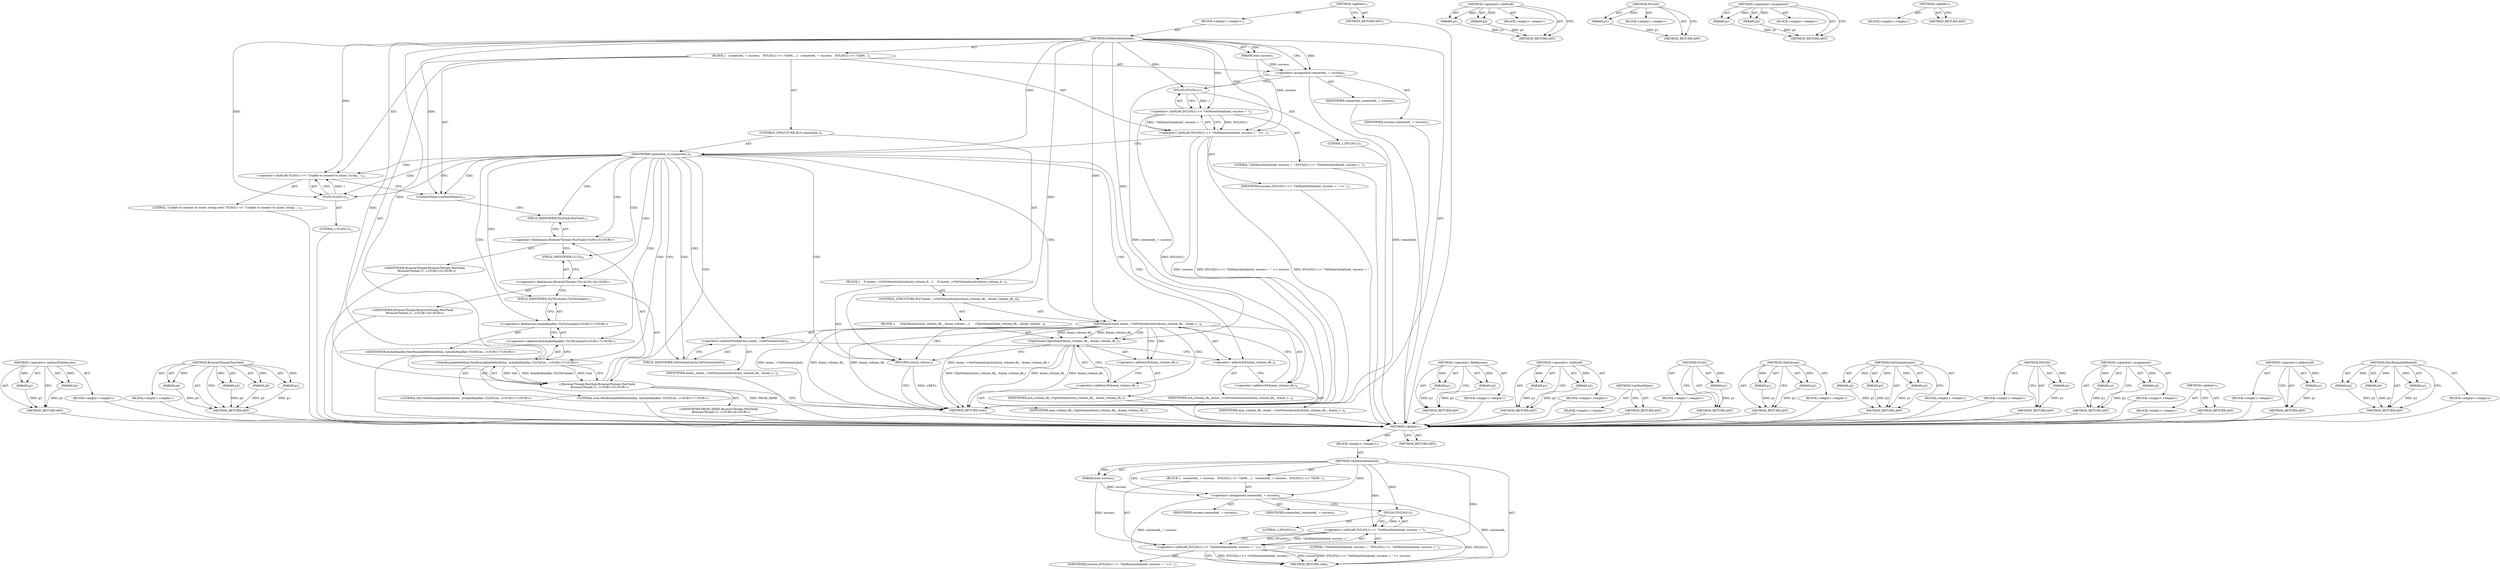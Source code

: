 digraph "NewRunnableMethod" {
vulnerable_6 [label=<(METHOD,&lt;global&gt;)<SUB>1</SUB>>];
vulnerable_7 [label=<(BLOCK,&lt;empty&gt;,&lt;empty&gt;)<SUB>1</SUB>>];
vulnerable_8 [label=<(METHOD,OnMixerInitialized)<SUB>1</SUB>>];
vulnerable_9 [label=<(PARAM,bool success)<SUB>1</SUB>>];
vulnerable_10 [label=<(BLOCK,{
   connected_ = success;
   DVLOG(1) &lt;&lt; &quot;OnMi...,{
   connected_ = success;
   DVLOG(1) &lt;&lt; &quot;OnMi...)<SUB>1</SUB>>];
vulnerable_11 [label=<(&lt;operator&gt;.assignment,connected_ = success)<SUB>2</SUB>>];
vulnerable_12 [label=<(IDENTIFIER,connected_,connected_ = success)<SUB>2</SUB>>];
vulnerable_13 [label=<(IDENTIFIER,success,connected_ = success)<SUB>2</SUB>>];
vulnerable_14 [label=<(&lt;operator&gt;.shiftLeft,DVLOG(1) &lt;&lt; &quot;OnMixerInitialized, success = &quot; &lt;&lt;...)<SUB>3</SUB>>];
vulnerable_15 [label=<(&lt;operator&gt;.shiftLeft,DVLOG(1) &lt;&lt; &quot;OnMixerInitialized, success = &quot;)<SUB>3</SUB>>];
vulnerable_16 [label=<(DVLOG,DVLOG(1))<SUB>3</SUB>>];
vulnerable_17 [label=<(LITERAL,1,DVLOG(1))<SUB>3</SUB>>];
vulnerable_18 [label=<(LITERAL,&quot;OnMixerInitialized, success = &quot;,DVLOG(1) &lt;&lt; &quot;OnMixerInitialized, success = &quot;)<SUB>3</SUB>>];
vulnerable_19 [label=<(IDENTIFIER,success,DVLOG(1) &lt;&lt; &quot;OnMixerInitialized, success = &quot; &lt;&lt;...)<SUB>3</SUB>>];
vulnerable_20 [label=<(METHOD_RETURN,void)<SUB>1</SUB>>];
vulnerable_22 [label=<(METHOD_RETURN,ANY)<SUB>1</SUB>>];
vulnerable_46 [label=<(METHOD,&lt;operator&gt;.shiftLeft)>];
vulnerable_47 [label=<(PARAM,p1)>];
vulnerable_48 [label=<(PARAM,p2)>];
vulnerable_49 [label=<(BLOCK,&lt;empty&gt;,&lt;empty&gt;)>];
vulnerable_50 [label=<(METHOD_RETURN,ANY)>];
vulnerable_51 [label=<(METHOD,DVLOG)>];
vulnerable_52 [label=<(PARAM,p1)>];
vulnerable_53 [label=<(BLOCK,&lt;empty&gt;,&lt;empty&gt;)>];
vulnerable_54 [label=<(METHOD_RETURN,ANY)>];
vulnerable_41 [label=<(METHOD,&lt;operator&gt;.assignment)>];
vulnerable_42 [label=<(PARAM,p1)>];
vulnerable_43 [label=<(PARAM,p2)>];
vulnerable_44 [label=<(BLOCK,&lt;empty&gt;,&lt;empty&gt;)>];
vulnerable_45 [label=<(METHOD_RETURN,ANY)>];
vulnerable_35 [label=<(METHOD,&lt;global&gt;)<SUB>1</SUB>>];
vulnerable_36 [label=<(BLOCK,&lt;empty&gt;,&lt;empty&gt;)>];
vulnerable_37 [label=<(METHOD_RETURN,ANY)>];
fixed_104 [label=<(METHOD,&lt;operator&gt;.indirectFieldAccess)>];
fixed_105 [label=<(PARAM,p1)>];
fixed_106 [label=<(PARAM,p2)>];
fixed_107 [label=<(BLOCK,&lt;empty&gt;,&lt;empty&gt;)>];
fixed_108 [label=<(METHOD_RETURN,ANY)>];
fixed_125 [label=<(METHOD,BrowserThread.PostTask)>];
fixed_126 [label=<(PARAM,p1)>];
fixed_127 [label=<(PARAM,p2)>];
fixed_128 [label=<(PARAM,p3)>];
fixed_129 [label=<(PARAM,p4)>];
fixed_130 [label=<(BLOCK,&lt;empty&gt;,&lt;empty&gt;)>];
fixed_131 [label=<(METHOD_RETURN,ANY)>];
fixed_6 [label=<(METHOD,&lt;global&gt;)<SUB>1</SUB>>];
fixed_7 [label=<(BLOCK,&lt;empty&gt;,&lt;empty&gt;)<SUB>1</SUB>>];
fixed_8 [label=<(METHOD,OnMixerInitialized)<SUB>1</SUB>>];
fixed_9 [label=<(PARAM,bool success)<SUB>1</SUB>>];
fixed_10 [label=<(BLOCK,{
   connected_ = success;
   DVLOG(1) &lt;&lt; &quot;OnMi...,{
   connected_ = success;
   DVLOG(1) &lt;&lt; &quot;OnMi...)<SUB>1</SUB>>];
fixed_11 [label=<(&lt;operator&gt;.assignment,connected_ = success)<SUB>2</SUB>>];
fixed_12 [label=<(IDENTIFIER,connected_,connected_ = success)<SUB>2</SUB>>];
fixed_13 [label=<(IDENTIFIER,success,connected_ = success)<SUB>2</SUB>>];
fixed_14 [label=<(&lt;operator&gt;.shiftLeft,DVLOG(1) &lt;&lt; &quot;OnMixerInitialized, success = &quot; &lt;&lt;...)<SUB>3</SUB>>];
fixed_15 [label=<(&lt;operator&gt;.shiftLeft,DVLOG(1) &lt;&lt; &quot;OnMixerInitialized, success = &quot;)<SUB>3</SUB>>];
fixed_16 [label=<(DVLOG,DVLOG(1))<SUB>3</SUB>>];
fixed_17 [label=<(LITERAL,1,DVLOG(1))<SUB>3</SUB>>];
fixed_18 [label=<(LITERAL,&quot;OnMixerInitialized, success = &quot;,DVLOG(1) &lt;&lt; &quot;OnMixerInitialized, success = &quot;)<SUB>3</SUB>>];
fixed_19 [label=<(IDENTIFIER,success,DVLOG(1) &lt;&lt; &quot;OnMixerInitialized, success = &quot; &lt;&lt;...)<SUB>3</SUB>>];
fixed_20 [label=<(CONTROL_STRUCTURE,IF,if (connected_))<SUB>5</SUB>>];
fixed_21 [label=<(IDENTIFIER,connected_,if (connected_))<SUB>5</SUB>>];
fixed_22 [label=<(BLOCK,{
    if (mixer_-&gt;GetVolumeLimits(&amp;min_volume_d...,{
    if (mixer_-&gt;GetVolumeLimits(&amp;min_volume_d...)<SUB>5</SUB>>];
fixed_23 [label=<(CONTROL_STRUCTURE,IF,if (mixer_-&gt;GetVolumeLimits(&amp;min_volume_db_, &amp;max_volume_db_)))<SUB>6</SUB>>];
fixed_24 [label=<(GetVolumeLimits,mixer_-&gt;GetVolumeLimits(&amp;min_volume_db_, &amp;max_v...)<SUB>6</SUB>>];
fixed_25 [label=<(&lt;operator&gt;.indirectFieldAccess,mixer_-&gt;GetVolumeLimits)<SUB>6</SUB>>];
fixed_26 [label=<(IDENTIFIER,mixer_,mixer_-&gt;GetVolumeLimits(&amp;min_volume_db_, &amp;max_v...)<SUB>6</SUB>>];
fixed_27 [label=<(FIELD_IDENTIFIER,GetVolumeLimits,GetVolumeLimits)<SUB>6</SUB>>];
fixed_28 [label=<(&lt;operator&gt;.addressOf,&amp;min_volume_db_)<SUB>6</SUB>>];
fixed_29 [label=<(IDENTIFIER,min_volume_db_,mixer_-&gt;GetVolumeLimits(&amp;min_volume_db_, &amp;max_v...)<SUB>6</SUB>>];
fixed_30 [label=<(&lt;operator&gt;.addressOf,&amp;max_volume_db_)<SUB>6</SUB>>];
fixed_31 [label=<(IDENTIFIER,max_volume_db_,mixer_-&gt;GetVolumeLimits(&amp;min_volume_db_, &amp;max_v...)<SUB>6</SUB>>];
fixed_32 [label=<(BLOCK,{
      ClipVolume(&amp;min_volume_db_, &amp;max_volume...,{
      ClipVolume(&amp;min_volume_db_, &amp;max_volume...)<SUB>6</SUB>>];
fixed_33 [label=<(ClipVolume,ClipVolume(&amp;min_volume_db_, &amp;max_volume_db_))<SUB>7</SUB>>];
fixed_34 [label=<(&lt;operator&gt;.addressOf,&amp;min_volume_db_)<SUB>7</SUB>>];
fixed_35 [label=<(IDENTIFIER,min_volume_db_,ClipVolume(&amp;min_volume_db_, &amp;max_volume_db_))<SUB>7</SUB>>];
fixed_36 [label=<(&lt;operator&gt;.addressOf,&amp;max_volume_db_)<SUB>7</SUB>>];
fixed_37 [label=<(IDENTIFIER,max_volume_db_,ClipVolume(&amp;min_volume_db_, &amp;max_volume_db_))<SUB>7</SUB>>];
fixed_38 [label=<(RETURN,return;,return;)<SUB>9</SUB>>];
fixed_39 [label=<(&lt;operator&gt;.shiftLeft,VLOG(1) &lt;&lt; &quot;Unable to connect to mixer, trying ...)<SUB>12</SUB>>];
fixed_40 [label=<(VLOG,VLOG(1))<SUB>12</SUB>>];
fixed_41 [label=<(LITERAL,1,VLOG(1))<SUB>12</SUB>>];
fixed_42 [label=<(LITERAL,&quot;Unable to connect to mixer, trying next&quot;,VLOG(1) &lt;&lt; &quot;Unable to connect to mixer, trying ...)<SUB>12</SUB>>];
fixed_43 [label=<(UseNextMixer,UseNextMixer())<SUB>13</SUB>>];
fixed_44 [label="<(BrowserThread.PostTask,BrowserThread::PostTask(
      BrowserThread::U...)<SUB>15</SUB>>"];
fixed_45 [label="<(&lt;operator&gt;.fieldAccess,BrowserThread::PostTask)<SUB>15</SUB>>"];
fixed_46 [label="<(IDENTIFIER,BrowserThread,BrowserThread::PostTask(
      BrowserThread::U...)<SUB>15</SUB>>"];
fixed_47 [label=<(FIELD_IDENTIFIER,PostTask,PostTask)<SUB>15</SUB>>];
fixed_48 [label="<(&lt;operator&gt;.fieldAccess,BrowserThread::UI)<SUB>16</SUB>>"];
fixed_49 [label="<(IDENTIFIER,BrowserThread,BrowserThread::PostTask(
      BrowserThread::U...)<SUB>16</SUB>>"];
fixed_50 [label=<(FIELD_IDENTIFIER,UI,UI)<SUB>16</SUB>>];
fixed_51 [label="<(IDENTIFIER,FROM_HERE,BrowserThread::PostTask(
      BrowserThread::U...)<SUB>16</SUB>>"];
fixed_52 [label="<(NewRunnableMethod,NewRunnableMethod(this, &amp;AudioHandler::TryToCon...)<SUB>17</SUB>>"];
fixed_53 [label="<(LITERAL,this,NewRunnableMethod(this, &amp;AudioHandler::TryToCon...)<SUB>17</SUB>>"];
fixed_54 [label="<(&lt;operator&gt;.addressOf,&amp;AudioHandler::TryToConnect)<SUB>17</SUB>>"];
fixed_55 [label="<(&lt;operator&gt;.fieldAccess,AudioHandler::TryToConnect)<SUB>17</SUB>>"];
fixed_56 [label="<(IDENTIFIER,AudioHandler,NewRunnableMethod(this, &amp;AudioHandler::TryToCon...)<SUB>17</SUB>>"];
fixed_57 [label=<(FIELD_IDENTIFIER,TryToConnect,TryToConnect)<SUB>17</SUB>>];
fixed_58 [label="<(LITERAL,true,NewRunnableMethod(this, &amp;AudioHandler::TryToCon...)<SUB>17</SUB>>"];
fixed_59 [label=<(METHOD_RETURN,void)<SUB>1</SUB>>];
fixed_61 [label=<(METHOD_RETURN,ANY)<SUB>1</SUB>>];
fixed_132 [label=<(METHOD,&lt;operator&gt;.fieldAccess)>];
fixed_133 [label=<(PARAM,p1)>];
fixed_134 [label=<(PARAM,p2)>];
fixed_135 [label=<(BLOCK,&lt;empty&gt;,&lt;empty&gt;)>];
fixed_136 [label=<(METHOD_RETURN,ANY)>];
fixed_89 [label=<(METHOD,&lt;operator&gt;.shiftLeft)>];
fixed_90 [label=<(PARAM,p1)>];
fixed_91 [label=<(PARAM,p2)>];
fixed_92 [label=<(BLOCK,&lt;empty&gt;,&lt;empty&gt;)>];
fixed_93 [label=<(METHOD_RETURN,ANY)>];
fixed_122 [label=<(METHOD,UseNextMixer)>];
fixed_123 [label=<(BLOCK,&lt;empty&gt;,&lt;empty&gt;)>];
fixed_124 [label=<(METHOD_RETURN,ANY)>];
fixed_118 [label=<(METHOD,VLOG)>];
fixed_119 [label=<(PARAM,p1)>];
fixed_120 [label=<(BLOCK,&lt;empty&gt;,&lt;empty&gt;)>];
fixed_121 [label=<(METHOD_RETURN,ANY)>];
fixed_113 [label=<(METHOD,ClipVolume)>];
fixed_114 [label=<(PARAM,p1)>];
fixed_115 [label=<(PARAM,p2)>];
fixed_116 [label=<(BLOCK,&lt;empty&gt;,&lt;empty&gt;)>];
fixed_117 [label=<(METHOD_RETURN,ANY)>];
fixed_98 [label=<(METHOD,GetVolumeLimits)>];
fixed_99 [label=<(PARAM,p1)>];
fixed_100 [label=<(PARAM,p2)>];
fixed_101 [label=<(PARAM,p3)>];
fixed_102 [label=<(BLOCK,&lt;empty&gt;,&lt;empty&gt;)>];
fixed_103 [label=<(METHOD_RETURN,ANY)>];
fixed_94 [label=<(METHOD,DVLOG)>];
fixed_95 [label=<(PARAM,p1)>];
fixed_96 [label=<(BLOCK,&lt;empty&gt;,&lt;empty&gt;)>];
fixed_97 [label=<(METHOD_RETURN,ANY)>];
fixed_84 [label=<(METHOD,&lt;operator&gt;.assignment)>];
fixed_85 [label=<(PARAM,p1)>];
fixed_86 [label=<(PARAM,p2)>];
fixed_87 [label=<(BLOCK,&lt;empty&gt;,&lt;empty&gt;)>];
fixed_88 [label=<(METHOD_RETURN,ANY)>];
fixed_78 [label=<(METHOD,&lt;global&gt;)<SUB>1</SUB>>];
fixed_79 [label=<(BLOCK,&lt;empty&gt;,&lt;empty&gt;)>];
fixed_80 [label=<(METHOD_RETURN,ANY)>];
fixed_109 [label=<(METHOD,&lt;operator&gt;.addressOf)>];
fixed_110 [label=<(PARAM,p1)>];
fixed_111 [label=<(BLOCK,&lt;empty&gt;,&lt;empty&gt;)>];
fixed_112 [label=<(METHOD_RETURN,ANY)>];
fixed_137 [label=<(METHOD,NewRunnableMethod)>];
fixed_138 [label=<(PARAM,p1)>];
fixed_139 [label=<(PARAM,p2)>];
fixed_140 [label=<(PARAM,p3)>];
fixed_141 [label=<(BLOCK,&lt;empty&gt;,&lt;empty&gt;)>];
fixed_142 [label=<(METHOD_RETURN,ANY)>];
vulnerable_6 -> vulnerable_7  [key=0, label="AST: "];
vulnerable_6 -> vulnerable_22  [key=0, label="AST: "];
vulnerable_6 -> vulnerable_22  [key=1, label="CFG: "];
vulnerable_7 -> vulnerable_8  [key=0, label="AST: "];
vulnerable_8 -> vulnerable_9  [key=0, label="AST: "];
vulnerable_8 -> vulnerable_9  [key=1, label="DDG: "];
vulnerable_8 -> vulnerable_10  [key=0, label="AST: "];
vulnerable_8 -> vulnerable_20  [key=0, label="AST: "];
vulnerable_8 -> vulnerable_11  [key=0, label="CFG: "];
vulnerable_8 -> vulnerable_11  [key=1, label="DDG: "];
vulnerable_8 -> vulnerable_14  [key=0, label="DDG: "];
vulnerable_8 -> vulnerable_15  [key=0, label="DDG: "];
vulnerable_8 -> vulnerable_16  [key=0, label="DDG: "];
vulnerable_9 -> vulnerable_11  [key=0, label="DDG: success"];
vulnerable_9 -> vulnerable_14  [key=0, label="DDG: success"];
vulnerable_10 -> vulnerable_11  [key=0, label="AST: "];
vulnerable_10 -> vulnerable_14  [key=0, label="AST: "];
vulnerable_11 -> vulnerable_12  [key=0, label="AST: "];
vulnerable_11 -> vulnerable_13  [key=0, label="AST: "];
vulnerable_11 -> vulnerable_16  [key=0, label="CFG: "];
vulnerable_11 -> vulnerable_20  [key=0, label="DDG: connected_ = success"];
vulnerable_11 -> vulnerable_20  [key=1, label="DDG: connected_"];
vulnerable_14 -> vulnerable_15  [key=0, label="AST: "];
vulnerable_14 -> vulnerable_19  [key=0, label="AST: "];
vulnerable_14 -> vulnerable_20  [key=0, label="CFG: "];
vulnerable_14 -> vulnerable_20  [key=1, label="DDG: DVLOG(1) &lt;&lt; &quot;OnMixerInitialized, success = &quot;"];
vulnerable_14 -> vulnerable_20  [key=2, label="DDG: success"];
vulnerable_14 -> vulnerable_20  [key=3, label="DDG: DVLOG(1) &lt;&lt; &quot;OnMixerInitialized, success = &quot; &lt;&lt; success"];
vulnerable_15 -> vulnerable_16  [key=0, label="AST: "];
vulnerable_15 -> vulnerable_18  [key=0, label="AST: "];
vulnerable_15 -> vulnerable_14  [key=0, label="CFG: "];
vulnerable_15 -> vulnerable_14  [key=1, label="DDG: DVLOG(1)"];
vulnerable_15 -> vulnerable_14  [key=2, label="DDG: &quot;OnMixerInitialized, success = &quot;"];
vulnerable_15 -> vulnerable_20  [key=0, label="DDG: DVLOG(1)"];
vulnerable_16 -> vulnerable_17  [key=0, label="AST: "];
vulnerable_16 -> vulnerable_15  [key=0, label="CFG: "];
vulnerable_16 -> vulnerable_15  [key=1, label="DDG: 1"];
vulnerable_46 -> vulnerable_47  [key=0, label="AST: "];
vulnerable_46 -> vulnerable_47  [key=1, label="DDG: "];
vulnerable_46 -> vulnerable_49  [key=0, label="AST: "];
vulnerable_46 -> vulnerable_48  [key=0, label="AST: "];
vulnerable_46 -> vulnerable_48  [key=1, label="DDG: "];
vulnerable_46 -> vulnerable_50  [key=0, label="AST: "];
vulnerable_46 -> vulnerable_50  [key=1, label="CFG: "];
vulnerable_47 -> vulnerable_50  [key=0, label="DDG: p1"];
vulnerable_48 -> vulnerable_50  [key=0, label="DDG: p2"];
vulnerable_51 -> vulnerable_52  [key=0, label="AST: "];
vulnerable_51 -> vulnerable_52  [key=1, label="DDG: "];
vulnerable_51 -> vulnerable_53  [key=0, label="AST: "];
vulnerable_51 -> vulnerable_54  [key=0, label="AST: "];
vulnerable_51 -> vulnerable_54  [key=1, label="CFG: "];
vulnerable_52 -> vulnerable_54  [key=0, label="DDG: p1"];
vulnerable_41 -> vulnerable_42  [key=0, label="AST: "];
vulnerable_41 -> vulnerable_42  [key=1, label="DDG: "];
vulnerable_41 -> vulnerable_44  [key=0, label="AST: "];
vulnerable_41 -> vulnerable_43  [key=0, label="AST: "];
vulnerable_41 -> vulnerable_43  [key=1, label="DDG: "];
vulnerable_41 -> vulnerable_45  [key=0, label="AST: "];
vulnerable_41 -> vulnerable_45  [key=1, label="CFG: "];
vulnerable_42 -> vulnerable_45  [key=0, label="DDG: p1"];
vulnerable_43 -> vulnerable_45  [key=0, label="DDG: p2"];
vulnerable_35 -> vulnerable_36  [key=0, label="AST: "];
vulnerable_35 -> vulnerable_37  [key=0, label="AST: "];
vulnerable_35 -> vulnerable_37  [key=1, label="CFG: "];
fixed_104 -> fixed_105  [key=0, label="AST: "];
fixed_104 -> fixed_105  [key=1, label="DDG: "];
fixed_104 -> fixed_107  [key=0, label="AST: "];
fixed_104 -> fixed_106  [key=0, label="AST: "];
fixed_104 -> fixed_106  [key=1, label="DDG: "];
fixed_104 -> fixed_108  [key=0, label="AST: "];
fixed_104 -> fixed_108  [key=1, label="CFG: "];
fixed_105 -> fixed_108  [key=0, label="DDG: p1"];
fixed_106 -> fixed_108  [key=0, label="DDG: p2"];
fixed_107 -> vulnerable_6  [key=0];
fixed_108 -> vulnerable_6  [key=0];
fixed_125 -> fixed_126  [key=0, label="AST: "];
fixed_125 -> fixed_126  [key=1, label="DDG: "];
fixed_125 -> fixed_130  [key=0, label="AST: "];
fixed_125 -> fixed_127  [key=0, label="AST: "];
fixed_125 -> fixed_127  [key=1, label="DDG: "];
fixed_125 -> fixed_131  [key=0, label="AST: "];
fixed_125 -> fixed_131  [key=1, label="CFG: "];
fixed_125 -> fixed_128  [key=0, label="AST: "];
fixed_125 -> fixed_128  [key=1, label="DDG: "];
fixed_125 -> fixed_129  [key=0, label="AST: "];
fixed_125 -> fixed_129  [key=1, label="DDG: "];
fixed_126 -> fixed_131  [key=0, label="DDG: p1"];
fixed_127 -> fixed_131  [key=0, label="DDG: p2"];
fixed_128 -> fixed_131  [key=0, label="DDG: p3"];
fixed_129 -> fixed_131  [key=0, label="DDG: p4"];
fixed_130 -> vulnerable_6  [key=0];
fixed_131 -> vulnerable_6  [key=0];
fixed_6 -> fixed_7  [key=0, label="AST: "];
fixed_6 -> fixed_61  [key=0, label="AST: "];
fixed_6 -> fixed_61  [key=1, label="CFG: "];
fixed_7 -> fixed_8  [key=0, label="AST: "];
fixed_8 -> fixed_9  [key=0, label="AST: "];
fixed_8 -> fixed_9  [key=1, label="DDG: "];
fixed_8 -> fixed_10  [key=0, label="AST: "];
fixed_8 -> fixed_59  [key=0, label="AST: "];
fixed_8 -> fixed_11  [key=0, label="CFG: "];
fixed_8 -> fixed_11  [key=1, label="DDG: "];
fixed_8 -> fixed_43  [key=0, label="DDG: "];
fixed_8 -> fixed_14  [key=0, label="DDG: "];
fixed_8 -> fixed_21  [key=0, label="DDG: "];
fixed_8 -> fixed_39  [key=0, label="DDG: "];
fixed_8 -> fixed_44  [key=0, label="DDG: "];
fixed_8 -> fixed_15  [key=0, label="DDG: "];
fixed_8 -> fixed_38  [key=0, label="DDG: "];
fixed_8 -> fixed_40  [key=0, label="DDG: "];
fixed_8 -> fixed_52  [key=0, label="DDG: "];
fixed_8 -> fixed_16  [key=0, label="DDG: "];
fixed_8 -> fixed_24  [key=0, label="DDG: "];
fixed_8 -> fixed_33  [key=0, label="DDG: "];
fixed_9 -> fixed_11  [key=0, label="DDG: success"];
fixed_9 -> fixed_14  [key=0, label="DDG: success"];
fixed_10 -> fixed_11  [key=0, label="AST: "];
fixed_10 -> fixed_14  [key=0, label="AST: "];
fixed_10 -> fixed_20  [key=0, label="AST: "];
fixed_10 -> fixed_39  [key=0, label="AST: "];
fixed_10 -> fixed_43  [key=0, label="AST: "];
fixed_10 -> fixed_44  [key=0, label="AST: "];
fixed_11 -> fixed_12  [key=0, label="AST: "];
fixed_11 -> fixed_13  [key=0, label="AST: "];
fixed_11 -> fixed_16  [key=0, label="CFG: "];
fixed_11 -> fixed_59  [key=0, label="DDG: connected_ = success"];
fixed_11 -> fixed_59  [key=1, label="DDG: connected_"];
fixed_12 -> vulnerable_6  [key=0];
fixed_13 -> vulnerable_6  [key=0];
fixed_14 -> fixed_15  [key=0, label="AST: "];
fixed_14 -> fixed_19  [key=0, label="AST: "];
fixed_14 -> fixed_21  [key=0, label="CFG: "];
fixed_14 -> fixed_59  [key=0, label="DDG: DVLOG(1) &lt;&lt; &quot;OnMixerInitialized, success = &quot;"];
fixed_14 -> fixed_59  [key=1, label="DDG: success"];
fixed_14 -> fixed_59  [key=2, label="DDG: DVLOG(1) &lt;&lt; &quot;OnMixerInitialized, success = &quot; &lt;&lt; success"];
fixed_15 -> fixed_16  [key=0, label="AST: "];
fixed_15 -> fixed_18  [key=0, label="AST: "];
fixed_15 -> fixed_14  [key=0, label="CFG: "];
fixed_15 -> fixed_14  [key=1, label="DDG: DVLOG(1)"];
fixed_15 -> fixed_14  [key=2, label="DDG: &quot;OnMixerInitialized, success = &quot;"];
fixed_15 -> fixed_59  [key=0, label="DDG: DVLOG(1)"];
fixed_16 -> fixed_17  [key=0, label="AST: "];
fixed_16 -> fixed_15  [key=0, label="CFG: "];
fixed_16 -> fixed_15  [key=1, label="DDG: 1"];
fixed_17 -> vulnerable_6  [key=0];
fixed_18 -> vulnerable_6  [key=0];
fixed_19 -> vulnerable_6  [key=0];
fixed_20 -> fixed_21  [key=0, label="AST: "];
fixed_20 -> fixed_22  [key=0, label="AST: "];
fixed_21 -> fixed_27  [key=0, label="CFG: "];
fixed_21 -> fixed_27  [key=1, label="CDG: "];
fixed_21 -> fixed_40  [key=0, label="CFG: "];
fixed_21 -> fixed_40  [key=1, label="CDG: "];
fixed_21 -> fixed_24  [key=0, label="CDG: "];
fixed_21 -> fixed_47  [key=0, label="CDG: "];
fixed_21 -> fixed_30  [key=0, label="CDG: "];
fixed_21 -> fixed_48  [key=0, label="CDG: "];
fixed_21 -> fixed_57  [key=0, label="CDG: "];
fixed_21 -> fixed_28  [key=0, label="CDG: "];
fixed_21 -> fixed_52  [key=0, label="CDG: "];
fixed_21 -> fixed_38  [key=0, label="CDG: "];
fixed_21 -> fixed_25  [key=0, label="CDG: "];
fixed_21 -> fixed_45  [key=0, label="CDG: "];
fixed_21 -> fixed_50  [key=0, label="CDG: "];
fixed_21 -> fixed_44  [key=0, label="CDG: "];
fixed_21 -> fixed_55  [key=0, label="CDG: "];
fixed_21 -> fixed_54  [key=0, label="CDG: "];
fixed_21 -> fixed_39  [key=0, label="CDG: "];
fixed_21 -> fixed_43  [key=0, label="CDG: "];
fixed_22 -> fixed_23  [key=0, label="AST: "];
fixed_22 -> fixed_38  [key=0, label="AST: "];
fixed_23 -> fixed_24  [key=0, label="AST: "];
fixed_23 -> fixed_32  [key=0, label="AST: "];
fixed_24 -> fixed_25  [key=0, label="AST: "];
fixed_24 -> fixed_28  [key=0, label="AST: "];
fixed_24 -> fixed_30  [key=0, label="AST: "];
fixed_24 -> fixed_38  [key=0, label="CFG: "];
fixed_24 -> fixed_34  [key=0, label="CFG: "];
fixed_24 -> fixed_34  [key=1, label="CDG: "];
fixed_24 -> fixed_59  [key=0, label="DDG: mixer_-&gt;GetVolumeLimits"];
fixed_24 -> fixed_59  [key=1, label="DDG: &amp;min_volume_db_"];
fixed_24 -> fixed_59  [key=2, label="DDG: &amp;max_volume_db_"];
fixed_24 -> fixed_59  [key=3, label="DDG: mixer_-&gt;GetVolumeLimits(&amp;min_volume_db_, &amp;max_volume_db_)"];
fixed_24 -> fixed_33  [key=0, label="DDG: &amp;min_volume_db_"];
fixed_24 -> fixed_33  [key=1, label="DDG: &amp;max_volume_db_"];
fixed_24 -> fixed_33  [key=2, label="CDG: "];
fixed_24 -> fixed_36  [key=0, label="CDG: "];
fixed_25 -> fixed_26  [key=0, label="AST: "];
fixed_25 -> fixed_27  [key=0, label="AST: "];
fixed_25 -> fixed_28  [key=0, label="CFG: "];
fixed_26 -> vulnerable_6  [key=0];
fixed_27 -> fixed_25  [key=0, label="CFG: "];
fixed_28 -> fixed_29  [key=0, label="AST: "];
fixed_28 -> fixed_30  [key=0, label="CFG: "];
fixed_29 -> vulnerable_6  [key=0];
fixed_30 -> fixed_31  [key=0, label="AST: "];
fixed_30 -> fixed_24  [key=0, label="CFG: "];
fixed_31 -> vulnerable_6  [key=0];
fixed_32 -> fixed_33  [key=0, label="AST: "];
fixed_33 -> fixed_34  [key=0, label="AST: "];
fixed_33 -> fixed_36  [key=0, label="AST: "];
fixed_33 -> fixed_38  [key=0, label="CFG: "];
fixed_33 -> fixed_59  [key=0, label="DDG: &amp;min_volume_db_"];
fixed_33 -> fixed_59  [key=1, label="DDG: &amp;max_volume_db_"];
fixed_33 -> fixed_59  [key=2, label="DDG: ClipVolume(&amp;min_volume_db_, &amp;max_volume_db_)"];
fixed_34 -> fixed_35  [key=0, label="AST: "];
fixed_34 -> fixed_36  [key=0, label="CFG: "];
fixed_35 -> vulnerable_6  [key=0];
fixed_36 -> fixed_37  [key=0, label="AST: "];
fixed_36 -> fixed_33  [key=0, label="CFG: "];
fixed_37 -> vulnerable_6  [key=0];
fixed_38 -> fixed_59  [key=0, label="CFG: "];
fixed_38 -> fixed_59  [key=1, label="DDG: &lt;RET&gt;"];
fixed_39 -> fixed_40  [key=0, label="AST: "];
fixed_39 -> fixed_42  [key=0, label="AST: "];
fixed_39 -> fixed_43  [key=0, label="CFG: "];
fixed_40 -> fixed_41  [key=0, label="AST: "];
fixed_40 -> fixed_39  [key=0, label="CFG: "];
fixed_40 -> fixed_39  [key=1, label="DDG: 1"];
fixed_41 -> vulnerable_6  [key=0];
fixed_42 -> vulnerable_6  [key=0];
fixed_43 -> fixed_47  [key=0, label="CFG: "];
fixed_44 -> fixed_45  [key=0, label="AST: "];
fixed_44 -> fixed_48  [key=0, label="AST: "];
fixed_44 -> fixed_51  [key=0, label="AST: "];
fixed_44 -> fixed_52  [key=0, label="AST: "];
fixed_44 -> fixed_59  [key=0, label="CFG: "];
fixed_44 -> fixed_59  [key=1, label="DDG: FROM_HERE"];
fixed_45 -> fixed_46  [key=0, label="AST: "];
fixed_45 -> fixed_47  [key=0, label="AST: "];
fixed_45 -> fixed_50  [key=0, label="CFG: "];
fixed_46 -> vulnerable_6  [key=0];
fixed_47 -> fixed_45  [key=0, label="CFG: "];
fixed_48 -> fixed_49  [key=0, label="AST: "];
fixed_48 -> fixed_50  [key=0, label="AST: "];
fixed_48 -> fixed_57  [key=0, label="CFG: "];
fixed_49 -> vulnerable_6  [key=0];
fixed_50 -> fixed_48  [key=0, label="CFG: "];
fixed_51 -> vulnerable_6  [key=0];
fixed_52 -> fixed_53  [key=0, label="AST: "];
fixed_52 -> fixed_54  [key=0, label="AST: "];
fixed_52 -> fixed_58  [key=0, label="AST: "];
fixed_52 -> fixed_44  [key=0, label="CFG: "];
fixed_52 -> fixed_44  [key=1, label="DDG: this"];
fixed_52 -> fixed_44  [key=2, label="DDG: &amp;AudioHandler::TryToConnect"];
fixed_52 -> fixed_44  [key=3, label="DDG: true"];
fixed_53 -> vulnerable_6  [key=0];
fixed_54 -> fixed_55  [key=0, label="AST: "];
fixed_54 -> fixed_52  [key=0, label="CFG: "];
fixed_55 -> fixed_56  [key=0, label="AST: "];
fixed_55 -> fixed_57  [key=0, label="AST: "];
fixed_55 -> fixed_54  [key=0, label="CFG: "];
fixed_56 -> vulnerable_6  [key=0];
fixed_57 -> fixed_55  [key=0, label="CFG: "];
fixed_58 -> vulnerable_6  [key=0];
fixed_59 -> vulnerable_6  [key=0];
fixed_61 -> vulnerable_6  [key=0];
fixed_132 -> fixed_133  [key=0, label="AST: "];
fixed_132 -> fixed_133  [key=1, label="DDG: "];
fixed_132 -> fixed_135  [key=0, label="AST: "];
fixed_132 -> fixed_134  [key=0, label="AST: "];
fixed_132 -> fixed_134  [key=1, label="DDG: "];
fixed_132 -> fixed_136  [key=0, label="AST: "];
fixed_132 -> fixed_136  [key=1, label="CFG: "];
fixed_133 -> fixed_136  [key=0, label="DDG: p1"];
fixed_134 -> fixed_136  [key=0, label="DDG: p2"];
fixed_135 -> vulnerable_6  [key=0];
fixed_136 -> vulnerable_6  [key=0];
fixed_89 -> fixed_90  [key=0, label="AST: "];
fixed_89 -> fixed_90  [key=1, label="DDG: "];
fixed_89 -> fixed_92  [key=0, label="AST: "];
fixed_89 -> fixed_91  [key=0, label="AST: "];
fixed_89 -> fixed_91  [key=1, label="DDG: "];
fixed_89 -> fixed_93  [key=0, label="AST: "];
fixed_89 -> fixed_93  [key=1, label="CFG: "];
fixed_90 -> fixed_93  [key=0, label="DDG: p1"];
fixed_91 -> fixed_93  [key=0, label="DDG: p2"];
fixed_92 -> vulnerable_6  [key=0];
fixed_93 -> vulnerable_6  [key=0];
fixed_122 -> fixed_123  [key=0, label="AST: "];
fixed_122 -> fixed_124  [key=0, label="AST: "];
fixed_122 -> fixed_124  [key=1, label="CFG: "];
fixed_123 -> vulnerable_6  [key=0];
fixed_124 -> vulnerable_6  [key=0];
fixed_118 -> fixed_119  [key=0, label="AST: "];
fixed_118 -> fixed_119  [key=1, label="DDG: "];
fixed_118 -> fixed_120  [key=0, label="AST: "];
fixed_118 -> fixed_121  [key=0, label="AST: "];
fixed_118 -> fixed_121  [key=1, label="CFG: "];
fixed_119 -> fixed_121  [key=0, label="DDG: p1"];
fixed_120 -> vulnerable_6  [key=0];
fixed_121 -> vulnerable_6  [key=0];
fixed_113 -> fixed_114  [key=0, label="AST: "];
fixed_113 -> fixed_114  [key=1, label="DDG: "];
fixed_113 -> fixed_116  [key=0, label="AST: "];
fixed_113 -> fixed_115  [key=0, label="AST: "];
fixed_113 -> fixed_115  [key=1, label="DDG: "];
fixed_113 -> fixed_117  [key=0, label="AST: "];
fixed_113 -> fixed_117  [key=1, label="CFG: "];
fixed_114 -> fixed_117  [key=0, label="DDG: p1"];
fixed_115 -> fixed_117  [key=0, label="DDG: p2"];
fixed_116 -> vulnerable_6  [key=0];
fixed_117 -> vulnerable_6  [key=0];
fixed_98 -> fixed_99  [key=0, label="AST: "];
fixed_98 -> fixed_99  [key=1, label="DDG: "];
fixed_98 -> fixed_102  [key=0, label="AST: "];
fixed_98 -> fixed_100  [key=0, label="AST: "];
fixed_98 -> fixed_100  [key=1, label="DDG: "];
fixed_98 -> fixed_103  [key=0, label="AST: "];
fixed_98 -> fixed_103  [key=1, label="CFG: "];
fixed_98 -> fixed_101  [key=0, label="AST: "];
fixed_98 -> fixed_101  [key=1, label="DDG: "];
fixed_99 -> fixed_103  [key=0, label="DDG: p1"];
fixed_100 -> fixed_103  [key=0, label="DDG: p2"];
fixed_101 -> fixed_103  [key=0, label="DDG: p3"];
fixed_102 -> vulnerable_6  [key=0];
fixed_103 -> vulnerable_6  [key=0];
fixed_94 -> fixed_95  [key=0, label="AST: "];
fixed_94 -> fixed_95  [key=1, label="DDG: "];
fixed_94 -> fixed_96  [key=0, label="AST: "];
fixed_94 -> fixed_97  [key=0, label="AST: "];
fixed_94 -> fixed_97  [key=1, label="CFG: "];
fixed_95 -> fixed_97  [key=0, label="DDG: p1"];
fixed_96 -> vulnerable_6  [key=0];
fixed_97 -> vulnerable_6  [key=0];
fixed_84 -> fixed_85  [key=0, label="AST: "];
fixed_84 -> fixed_85  [key=1, label="DDG: "];
fixed_84 -> fixed_87  [key=0, label="AST: "];
fixed_84 -> fixed_86  [key=0, label="AST: "];
fixed_84 -> fixed_86  [key=1, label="DDG: "];
fixed_84 -> fixed_88  [key=0, label="AST: "];
fixed_84 -> fixed_88  [key=1, label="CFG: "];
fixed_85 -> fixed_88  [key=0, label="DDG: p1"];
fixed_86 -> fixed_88  [key=0, label="DDG: p2"];
fixed_87 -> vulnerable_6  [key=0];
fixed_88 -> vulnerable_6  [key=0];
fixed_78 -> fixed_79  [key=0, label="AST: "];
fixed_78 -> fixed_80  [key=0, label="AST: "];
fixed_78 -> fixed_80  [key=1, label="CFG: "];
fixed_79 -> vulnerable_6  [key=0];
fixed_80 -> vulnerable_6  [key=0];
fixed_109 -> fixed_110  [key=0, label="AST: "];
fixed_109 -> fixed_110  [key=1, label="DDG: "];
fixed_109 -> fixed_111  [key=0, label="AST: "];
fixed_109 -> fixed_112  [key=0, label="AST: "];
fixed_109 -> fixed_112  [key=1, label="CFG: "];
fixed_110 -> fixed_112  [key=0, label="DDG: p1"];
fixed_111 -> vulnerable_6  [key=0];
fixed_112 -> vulnerable_6  [key=0];
fixed_137 -> fixed_138  [key=0, label="AST: "];
fixed_137 -> fixed_138  [key=1, label="DDG: "];
fixed_137 -> fixed_141  [key=0, label="AST: "];
fixed_137 -> fixed_139  [key=0, label="AST: "];
fixed_137 -> fixed_139  [key=1, label="DDG: "];
fixed_137 -> fixed_142  [key=0, label="AST: "];
fixed_137 -> fixed_142  [key=1, label="CFG: "];
fixed_137 -> fixed_140  [key=0, label="AST: "];
fixed_137 -> fixed_140  [key=1, label="DDG: "];
fixed_138 -> fixed_142  [key=0, label="DDG: p1"];
fixed_139 -> fixed_142  [key=0, label="DDG: p2"];
fixed_140 -> fixed_142  [key=0, label="DDG: p3"];
fixed_141 -> vulnerable_6  [key=0];
fixed_142 -> vulnerable_6  [key=0];
}
